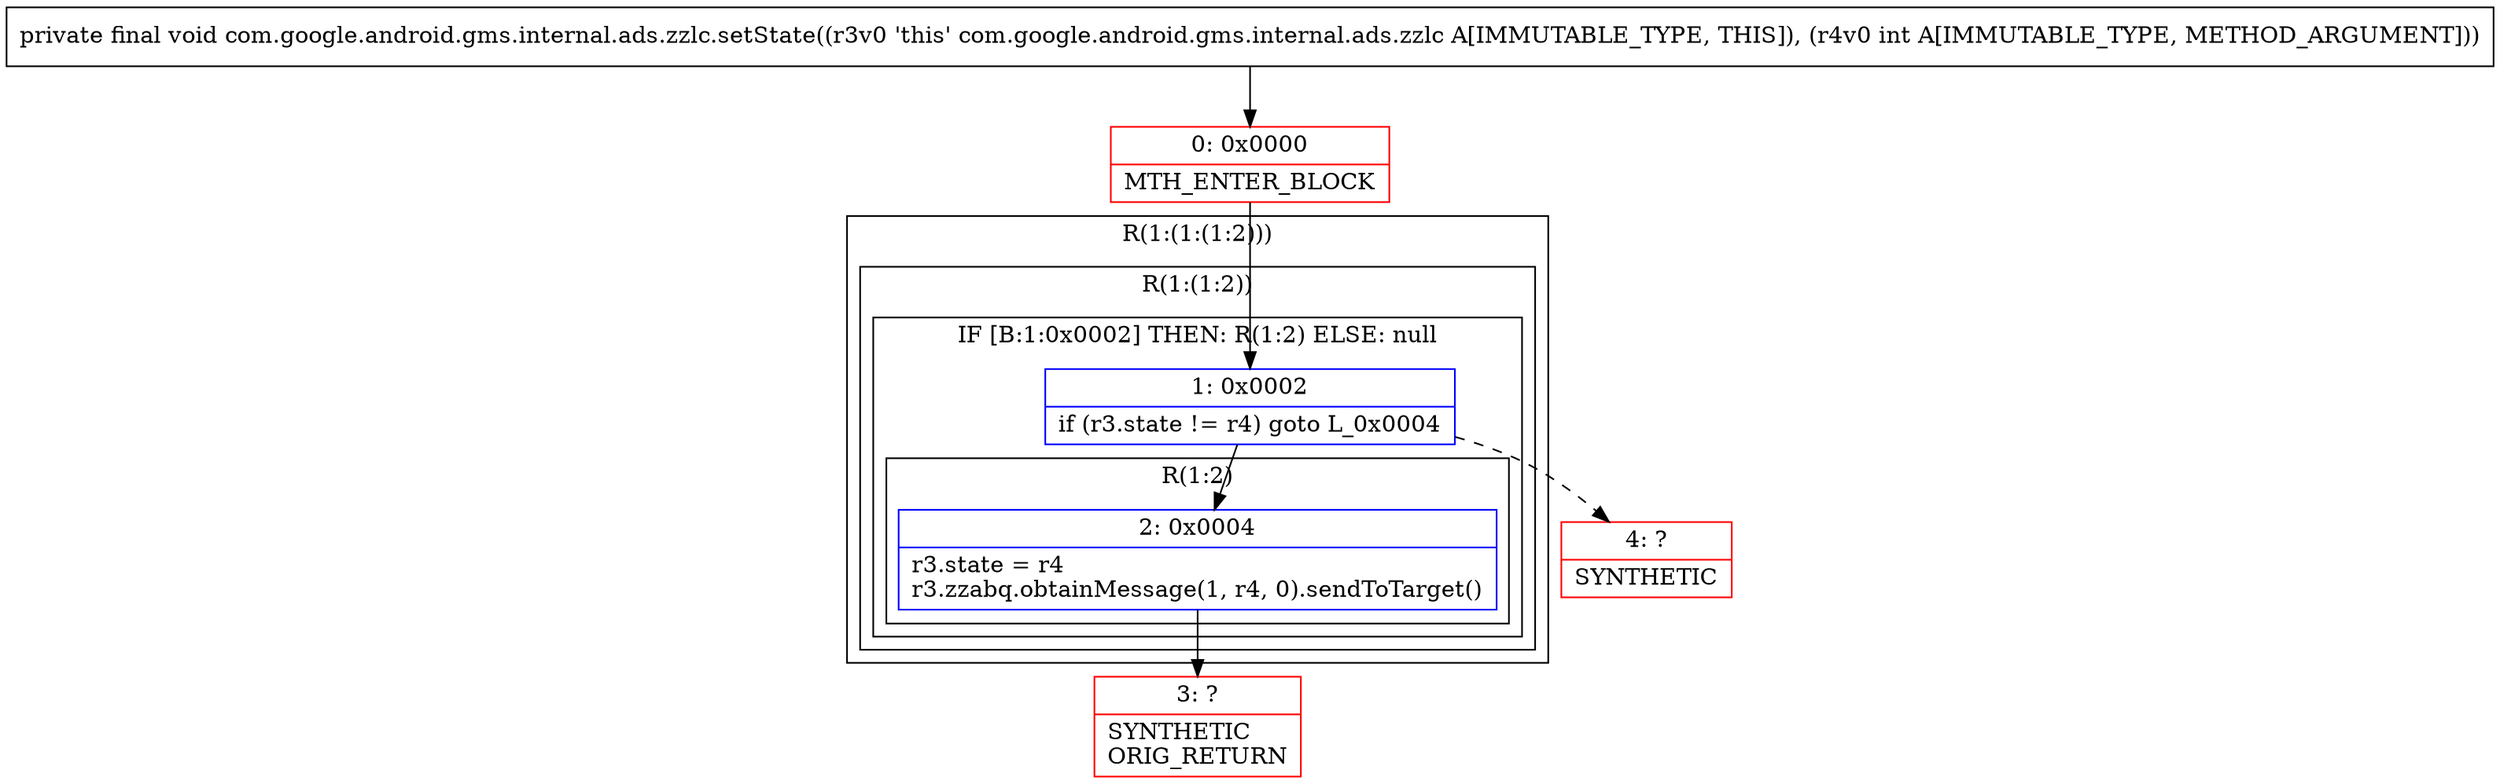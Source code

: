 digraph "CFG forcom.google.android.gms.internal.ads.zzlc.setState(I)V" {
subgraph cluster_Region_2066557201 {
label = "R(1:(1:(1:2)))";
node [shape=record,color=blue];
subgraph cluster_Region_1964333179 {
label = "R(1:(1:2))";
node [shape=record,color=blue];
subgraph cluster_IfRegion_1561793394 {
label = "IF [B:1:0x0002] THEN: R(1:2) ELSE: null";
node [shape=record,color=blue];
Node_1 [shape=record,label="{1\:\ 0x0002|if (r3.state != r4) goto L_0x0004\l}"];
subgraph cluster_Region_17168721 {
label = "R(1:2)";
node [shape=record,color=blue];
Node_2 [shape=record,label="{2\:\ 0x0004|r3.state = r4\lr3.zzabq.obtainMessage(1, r4, 0).sendToTarget()\l}"];
}
}
}
}
Node_0 [shape=record,color=red,label="{0\:\ 0x0000|MTH_ENTER_BLOCK\l}"];
Node_3 [shape=record,color=red,label="{3\:\ ?|SYNTHETIC\lORIG_RETURN\l}"];
Node_4 [shape=record,color=red,label="{4\:\ ?|SYNTHETIC\l}"];
MethodNode[shape=record,label="{private final void com.google.android.gms.internal.ads.zzlc.setState((r3v0 'this' com.google.android.gms.internal.ads.zzlc A[IMMUTABLE_TYPE, THIS]), (r4v0 int A[IMMUTABLE_TYPE, METHOD_ARGUMENT])) }"];
MethodNode -> Node_0;
Node_1 -> Node_2;
Node_1 -> Node_4[style=dashed];
Node_2 -> Node_3;
Node_0 -> Node_1;
}

